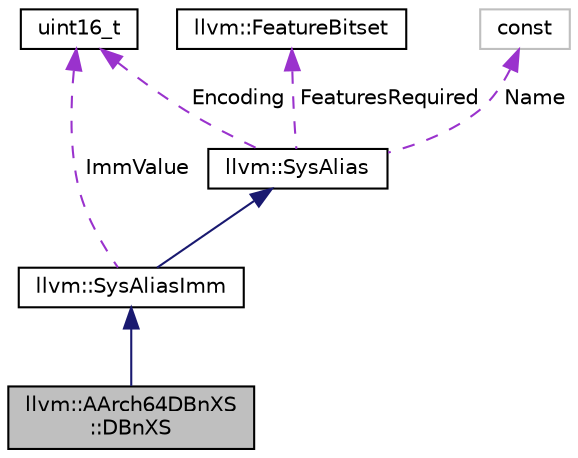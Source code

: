 digraph "llvm::AArch64DBnXS::DBnXS"
{
 // LATEX_PDF_SIZE
  bgcolor="transparent";
  edge [fontname="Helvetica",fontsize="10",labelfontname="Helvetica",labelfontsize="10"];
  node [fontname="Helvetica",fontsize="10",shape=record];
  Node1 [label="llvm::AArch64DBnXS\l::DBnXS",height=0.2,width=0.4,color="black", fillcolor="grey75", style="filled", fontcolor="black",tooltip=" "];
  Node2 -> Node1 [dir="back",color="midnightblue",fontsize="10",style="solid",fontname="Helvetica"];
  Node2 [label="llvm::SysAliasImm",height=0.2,width=0.4,color="black",URL="$structllvm_1_1SysAliasImm.html",tooltip=" "];
  Node3 -> Node2 [dir="back",color="midnightblue",fontsize="10",style="solid",fontname="Helvetica"];
  Node3 [label="llvm::SysAlias",height=0.2,width=0.4,color="black",URL="$structllvm_1_1SysAlias.html",tooltip=" "];
  Node4 -> Node3 [dir="back",color="darkorchid3",fontsize="10",style="dashed",label=" Encoding" ,fontname="Helvetica"];
  Node4 [label="uint16_t",height=0.2,width=0.4,color="black",URL="$classuint16__t.html",tooltip=" "];
  Node5 -> Node3 [dir="back",color="darkorchid3",fontsize="10",style="dashed",label=" FeaturesRequired" ,fontname="Helvetica"];
  Node5 [label="llvm::FeatureBitset",height=0.2,width=0.4,color="black",URL="$classllvm_1_1FeatureBitset.html",tooltip="Container class for subtarget features."];
  Node6 -> Node3 [dir="back",color="darkorchid3",fontsize="10",style="dashed",label=" Name" ,fontname="Helvetica"];
  Node6 [label="const",height=0.2,width=0.4,color="grey75",tooltip=" "];
  Node4 -> Node2 [dir="back",color="darkorchid3",fontsize="10",style="dashed",label=" ImmValue" ,fontname="Helvetica"];
}

